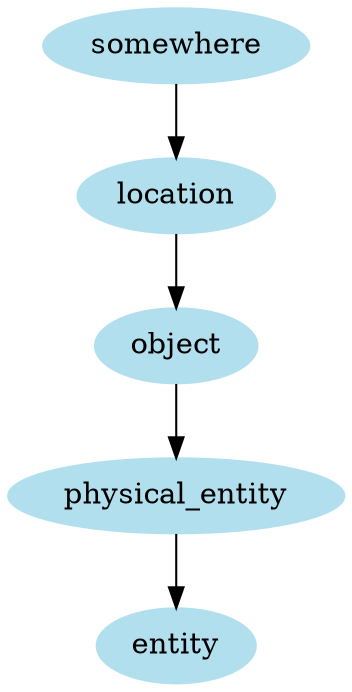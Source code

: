 digraph unix {
	node [color=lightblue2 style=filled]
	size="6,6"
	somewhere -> location
	location -> object
	object -> physical_entity
	physical_entity -> entity
}
